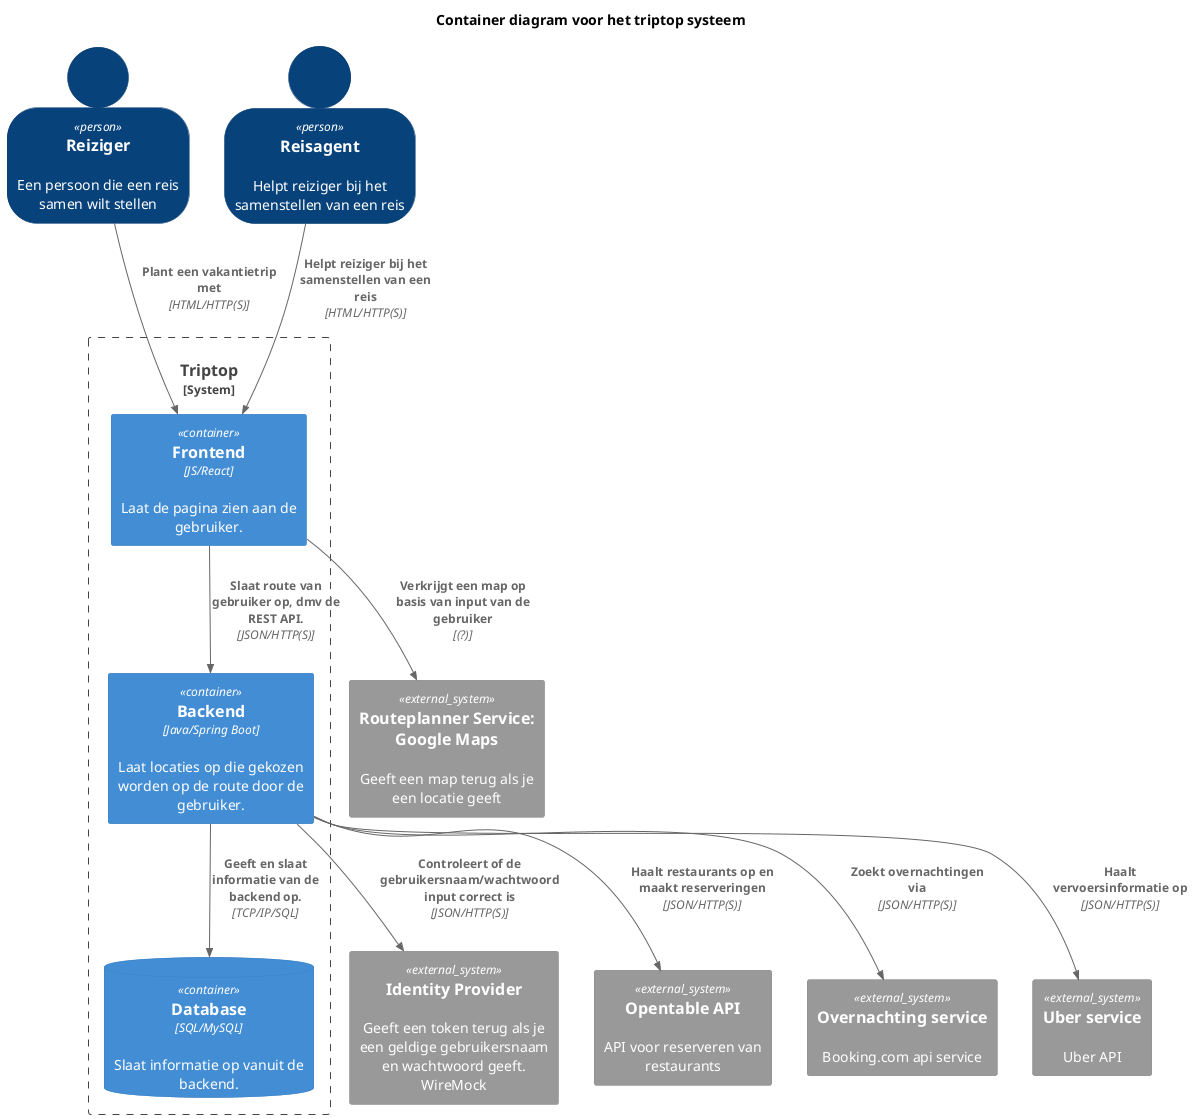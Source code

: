 @startuml

!include <C4/C4>
!include <C4/C4_Context>
!include <C4/C4_Container>

SHOW_PERSON_OUTLINE()

AddRelTag("sync/async", $textColor=$ARROW_FONT_COLOR, $lineColor=$ARROW_COLOR, $lineStyle=DottedLine())

title Container diagram voor het triptop systeem

Person(reiziger, Reiziger, "Een persoon die een reis samen wilt stellen")
Person(reisagent, Reisagent, "Helpt reiziger bij het samenstellen van een reis")

System_Ext(wiremock, "Identity Provider", "Geeft een token terug als je een geldige gebruikersnaam en wachtwoord geeft. WireMock")
System_Ext(routeplanner, "Routeplanner Service: Google Maps", "Geeft een map terug als je een locatie geeft")
System_Ext(opentable, "Opentable API", "API voor reserveren van restaurants")
System_Ext(overnachting, "Overnachting service", "Booking.com api service")
System_Ext(uber, "Uber service", "Uber API")

System_Boundary("key_boundary", "Triptop", $tags="") {
    Container(frontend, "Frontend", $techn="JS/React", $descr="Laat de pagina zien aan de gebruiker.", $tags="", $link="")
    Container(backend, "Backend", $techn="Java/Spring Boot", $descr="Laat locaties op die gekozen worden op de route door de gebruiker.", $tags="", $link="")
    ContainerDb(db, "Database", $techn="SQL/MySQL", $descr="Slaat informatie op vanuit de backend.", $tags="", $link="")
    Rel(reiziger, frontend, "Plant een vakantietrip met", $techn="HTML/HTTP(S)", $tags="", $link="")
    Rel(reisagent, frontend, "Helpt reiziger bij het samenstellen van een reis", $techn="HTML/HTTP(S)", $tags="", $link="")
    Rel(frontend, backend, "Slaat route van gebruiker op, dmv de REST API.", $techn="JSON/HTTP(S)", $tags="", $link="")
    Rel(backend, db, "Geeft en slaat informatie van de backend op.", $techn="TCP/IP/SQL", $tags="", $link="")
    Rel(backend, wiremock, "Controleert of de gebruikersnaam/wachtwoord input correct is", $techn="JSON/HTTP(S)", $tags="", $link="")
    Rel(backend, opentable, "Haalt restaurants op en maakt reserveringen", $techn="JSON/HTTP(S)", $tags="", $link="")
    Rel(backend, overnachting, "Zoekt overnachtingen via", $techn="JSON/HTTP(S)", $tags="", $link="")
    Rel(backend, uber, "Haalt vervoersinformatie op", $techn="JSON/HTTP(S)", $tags="", $link="")
    Rel(frontend, routeplanner, "Verkrijgt een map op basis van input van de gebruiker", $techn="(?)", $tags="", $link="")
 }

@enduml
